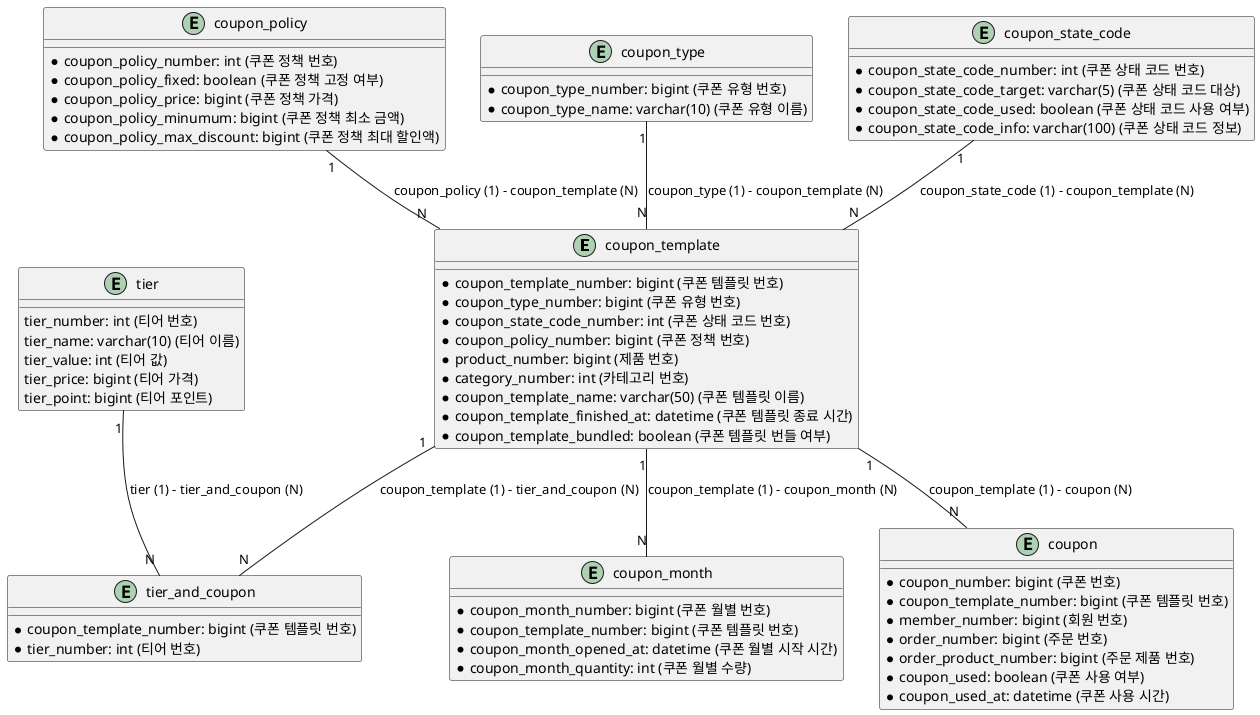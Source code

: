 @startuml

entity "coupon_template" as coupon_template {
  * coupon_template_number: bigint (쿠폰 템플릿 번호)
  * coupon_type_number: bigint (쿠폰 유형 번호)
  * coupon_state_code_number: int (쿠폰 상태 코드 번호)
  * coupon_policy_number: bigint (쿠폰 정책 번호)
  * product_number: bigint (제품 번호)
  * category_number: int (카테고리 번호)
  * coupon_template_name: varchar(50) (쿠폰 템플릿 이름)
  * coupon_template_finished_at: datetime (쿠폰 템플릿 종료 시간)
  * coupon_template_bundled: boolean (쿠폰 템플릿 번들 여부)
}

entity "coupon_policy" as coupon_policy {
  * coupon_policy_number: int (쿠폰 정책 번호)
  * coupon_policy_fixed: boolean (쿠폰 정책 고정 여부)
  * coupon_policy_price: bigint (쿠폰 정책 가격)
  * coupon_policy_minumum: bigint (쿠폰 정책 최소 금액)
  * coupon_policy_max_discount: bigint (쿠폰 정책 최대 할인액)
}

entity "coupon_type" as coupon_type {
  * coupon_type_number: bigint (쿠폰 유형 번호)
  * coupon_type_name: varchar(10) (쿠폰 유형 이름)
}

entity "coupon_month" as coupon_month {
  * coupon_month_number: bigint (쿠폰 월별 번호)
  * coupon_template_number: bigint (쿠폰 템플릿 번호)
  * coupon_month_opened_at: datetime (쿠폰 월별 시작 시간)
  * coupon_month_quantity: int (쿠폰 월별 수량)
}

entity "coupon_state_code" as coupon_state_code {
  * coupon_state_code_number: int (쿠폰 상태 코드 번호)
  * coupon_state_code_target: varchar(5) (쿠폰 상태 코드 대상)
  * coupon_state_code_used: boolean (쿠폰 상태 코드 사용 여부)
  * coupon_state_code_info: varchar(100) (쿠폰 상태 코드 정보)
}

entity "coupon" as coupon {
  * coupon_number: bigint (쿠폰 번호)
  * coupon_template_number: bigint (쿠폰 템플릿 번호)
  * member_number: bigint (회원 번호)
  * order_number: bigint (주문 번호)
  * order_product_number: bigint (주문 제품 번호)
  * coupon_used: boolean (쿠폰 사용 여부)
  * coupon_used_at: datetime (쿠폰 사용 시간)
}

entity "tier_and_coupon" as tier_and_coupon {
  * coupon_template_number: bigint (쿠폰 템플릿 번호)
  * tier_number: int (티어 번호)
}

entity "tier" as tier {

tier_number: int (티어 번호)
tier_name: varchar(10) (티어 이름)
tier_value: int (티어 값)
tier_price: bigint (티어 가격)
tier_point: bigint (티어 포인트)
}
' Relationships
coupon_template "1" -- "N" coupon_month : coupon_template (1) - coupon_month (N)
coupon_template "1" -- "N" coupon : coupon_template (1) - coupon (N)
coupon_template "1" -- "N" tier_and_coupon : coupon_template (1) - tier_and_coupon (N)
coupon_policy "1" -- "N" coupon_template : coupon_policy (1) - coupon_template (N)
coupon_type "1" -- "N" coupon_template : coupon_type (1) - coupon_template (N)
coupon_state_code "1" -- "N" coupon_template : coupon_state_code (1) - coupon_template (N)
tier "1" -- "N" tier_and_coupon : tier (1) - tier_and_coupon (N)

@enduml